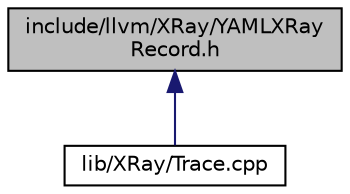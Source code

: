 digraph "include/llvm/XRay/YAMLXRayRecord.h"
{
 // LATEX_PDF_SIZE
  bgcolor="transparent";
  edge [fontname="Helvetica",fontsize="10",labelfontname="Helvetica",labelfontsize="10"];
  node [fontname="Helvetica",fontsize="10",shape="box"];
  Node1 [label="include/llvm/XRay/YAMLXRay\lRecord.h",height=0.2,width=0.4,color="black", fillcolor="grey75", style="filled", fontcolor="black",tooltip=" "];
  Node1 -> Node2 [dir="back",color="midnightblue",fontsize="10",style="solid",fontname="Helvetica"];
  Node2 [label="lib/XRay/Trace.cpp",height=0.2,width=0.4,color="black",URL="$XRay_2Trace_8cpp.html",tooltip=" "];
}
